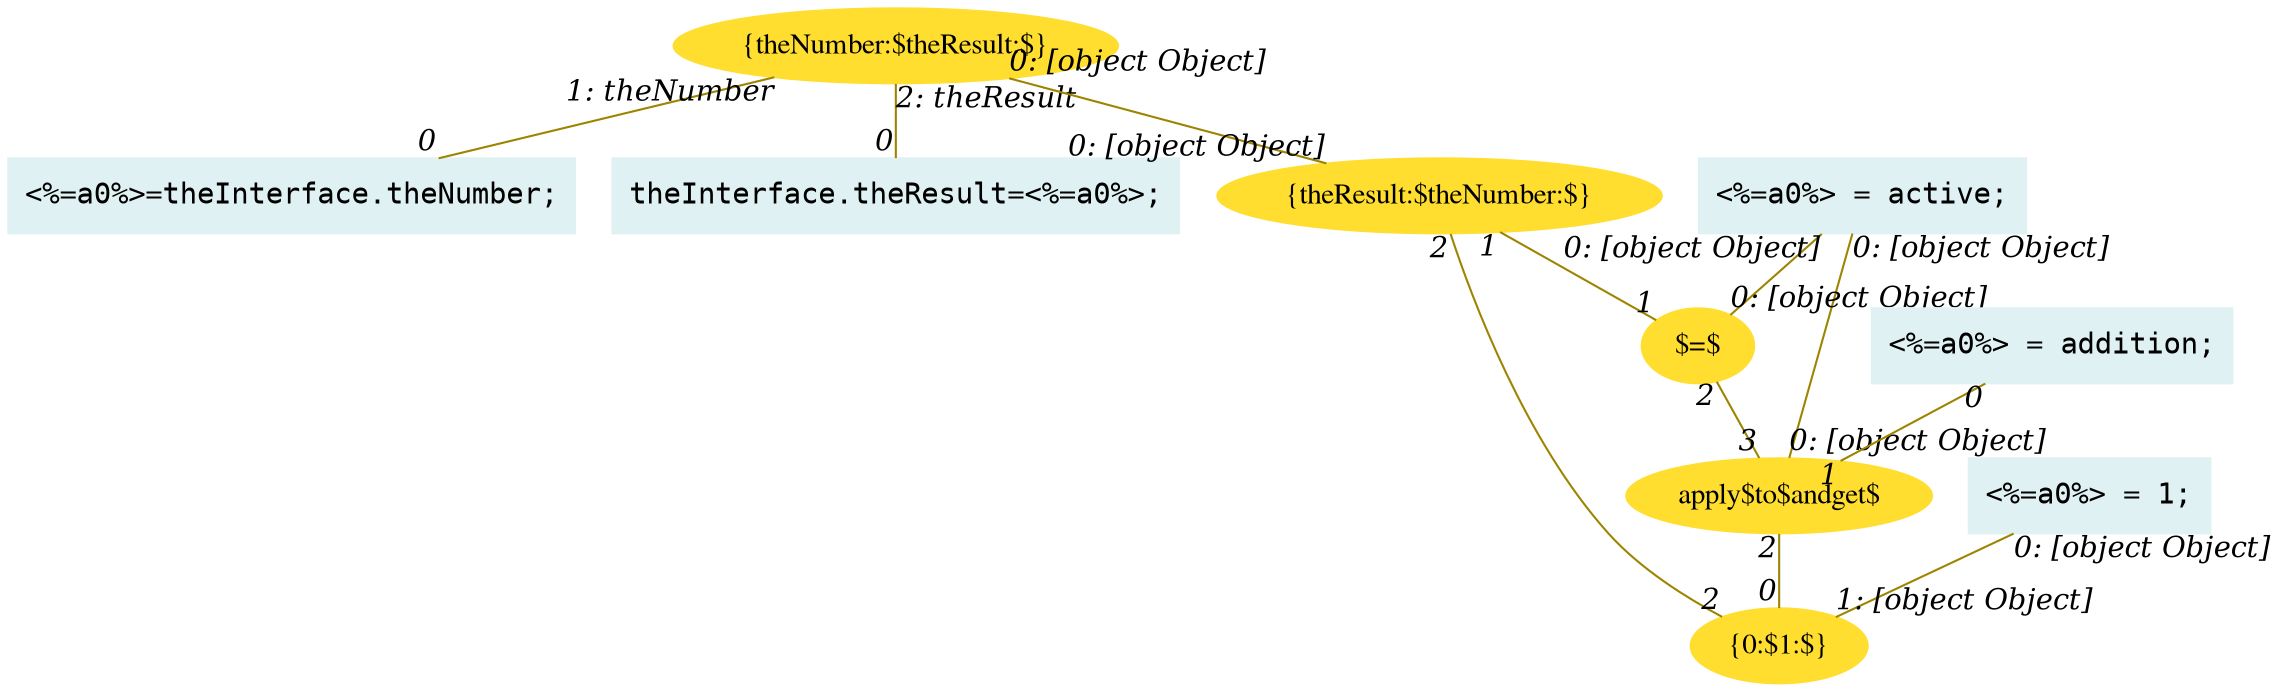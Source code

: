 digraph g{node_6996 [shape="box", style="filled", color="#dff1f2", fontname="Courier", label="<%=a0%>=theInterface.theNumber;
" ]
node_6998 [shape="box", style="filled", color="#dff1f2", fontname="Courier", label="theInterface.theResult=<%=a0%>;
" ]
node_7000 [shape="ellipse", style="filled", color="#ffde2f", fontname="Times", label="{theNumber:$theResult:$}" ]
node_7012 [shape="ellipse", style="filled", color="#ffde2f", fontname="Times", label="{theResult:$theNumber:$}" ]
node_7026 [shape="ellipse", style="filled", color="#ffde2f", fontname="Times", label="{0:$1:$}" ]
node_7030 [shape="ellipse", style="filled", color="#ffde2f", fontname="Times", label="apply$to$andget$" ]
node_7039 [shape="ellipse", style="filled", color="#ffde2f", fontname="Times", label="$=$" ]
node_7052 [shape="box", style="filled", color="#dff1f2", fontname="Courier", label="<%=a0%> = active;
" ]
node_7057 [shape="box", style="filled", color="#dff1f2", fontname="Courier", label="<%=a0%> = addition;
" ]
node_7059 [shape="box", style="filled", color="#dff1f2", fontname="Courier", label="<%=a0%> = 1;
" ]
node_7000 -> node_6996 [dir=none, arrowHead=none, fontname="Times-Italic", arrowsize=1, color="#9d8400", label="",  headlabel="0", taillabel="1: theNumber" ]
node_7000 -> node_6998 [dir=none, arrowHead=none, fontname="Times-Italic", arrowsize=1, color="#9d8400", label="",  headlabel="0", taillabel="2: theResult" ]
node_7030 -> node_7026 [dir=none, arrowHead=none, fontname="Times-Italic", arrowsize=1, color="#9d8400", label="",  headlabel="0", taillabel="2" ]
node_7012 -> node_7039 [dir=none, arrowHead=none, fontname="Times-Italic", arrowsize=1, color="#9d8400", label="",  headlabel="1", taillabel="1" ]
node_7012 -> node_7026 [dir=none, arrowHead=none, fontname="Times-Italic", arrowsize=1, color="#9d8400", label="",  headlabel="2", taillabel="2" ]
node_7052 -> node_7030 [dir=none, arrowHead=none, fontname="Times-Italic", arrowsize=1, color="#9d8400", label="",  headlabel="0: [object Object]", taillabel="0: [object Object]" ]
node_7039 -> node_7030 [dir=none, arrowHead=none, fontname="Times-Italic", arrowsize=1, color="#9d8400", label="",  headlabel="3", taillabel="2" ]
node_7052 -> node_7039 [dir=none, arrowHead=none, fontname="Times-Italic", arrowsize=1, color="#9d8400", label="",  headlabel="0: [object Object]", taillabel="0: [object Object]" ]
node_7000 -> node_7012 [dir=none, arrowHead=none, fontname="Times-Italic", arrowsize=1, color="#9d8400", label="",  headlabel="0: [object Object]", taillabel="0: [object Object]" ]
node_7057 -> node_7030 [dir=none, arrowHead=none, fontname="Times-Italic", arrowsize=1, color="#9d8400", label="",  headlabel="1", taillabel="0" ]
node_7059 -> node_7026 [dir=none, arrowHead=none, fontname="Times-Italic", arrowsize=1, color="#9d8400", label="",  headlabel="1: [object Object]", taillabel="0: [object Object]" ]
}